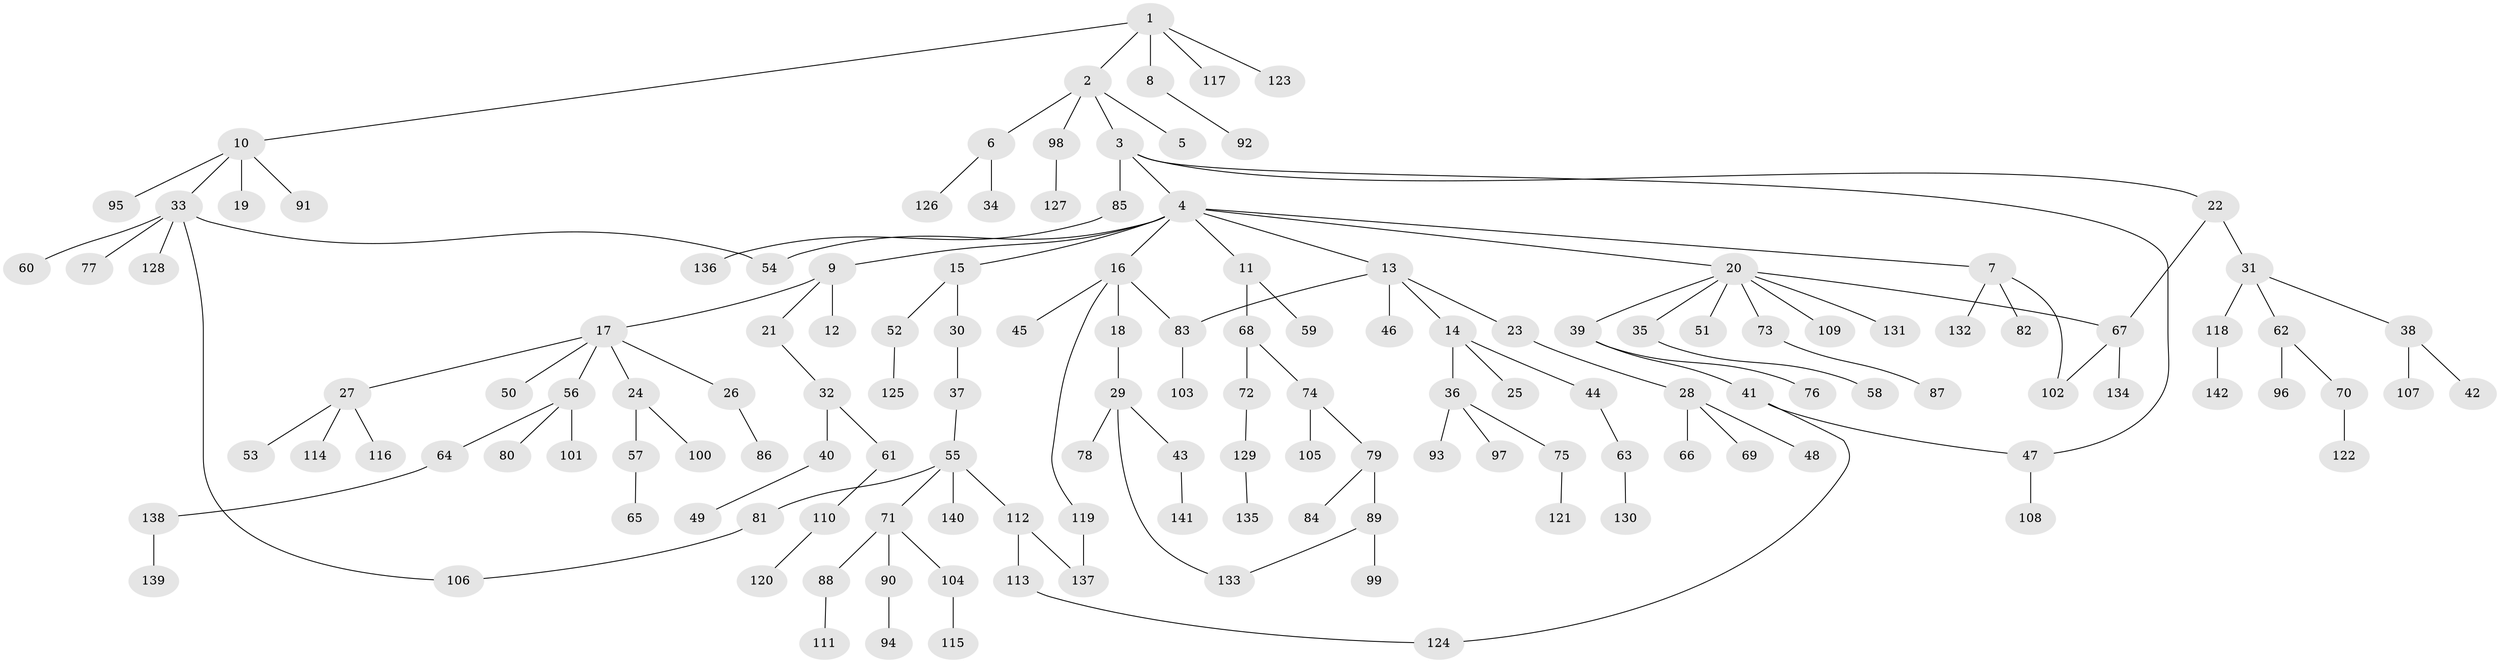 // Generated by graph-tools (version 1.1) at 2025/49/03/09/25 03:49:18]
// undirected, 142 vertices, 150 edges
graph export_dot {
graph [start="1"]
  node [color=gray90,style=filled];
  1;
  2;
  3;
  4;
  5;
  6;
  7;
  8;
  9;
  10;
  11;
  12;
  13;
  14;
  15;
  16;
  17;
  18;
  19;
  20;
  21;
  22;
  23;
  24;
  25;
  26;
  27;
  28;
  29;
  30;
  31;
  32;
  33;
  34;
  35;
  36;
  37;
  38;
  39;
  40;
  41;
  42;
  43;
  44;
  45;
  46;
  47;
  48;
  49;
  50;
  51;
  52;
  53;
  54;
  55;
  56;
  57;
  58;
  59;
  60;
  61;
  62;
  63;
  64;
  65;
  66;
  67;
  68;
  69;
  70;
  71;
  72;
  73;
  74;
  75;
  76;
  77;
  78;
  79;
  80;
  81;
  82;
  83;
  84;
  85;
  86;
  87;
  88;
  89;
  90;
  91;
  92;
  93;
  94;
  95;
  96;
  97;
  98;
  99;
  100;
  101;
  102;
  103;
  104;
  105;
  106;
  107;
  108;
  109;
  110;
  111;
  112;
  113;
  114;
  115;
  116;
  117;
  118;
  119;
  120;
  121;
  122;
  123;
  124;
  125;
  126;
  127;
  128;
  129;
  130;
  131;
  132;
  133;
  134;
  135;
  136;
  137;
  138;
  139;
  140;
  141;
  142;
  1 -- 2;
  1 -- 8;
  1 -- 10;
  1 -- 117;
  1 -- 123;
  2 -- 3;
  2 -- 5;
  2 -- 6;
  2 -- 98;
  3 -- 4;
  3 -- 22;
  3 -- 47;
  3 -- 85;
  4 -- 7;
  4 -- 9;
  4 -- 11;
  4 -- 13;
  4 -- 15;
  4 -- 16;
  4 -- 20;
  4 -- 54;
  6 -- 34;
  6 -- 126;
  7 -- 82;
  7 -- 132;
  7 -- 102;
  8 -- 92;
  9 -- 12;
  9 -- 17;
  9 -- 21;
  10 -- 19;
  10 -- 33;
  10 -- 91;
  10 -- 95;
  11 -- 59;
  11 -- 68;
  13 -- 14;
  13 -- 23;
  13 -- 46;
  13 -- 83;
  14 -- 25;
  14 -- 36;
  14 -- 44;
  15 -- 30;
  15 -- 52;
  16 -- 18;
  16 -- 45;
  16 -- 119;
  16 -- 83;
  17 -- 24;
  17 -- 26;
  17 -- 27;
  17 -- 50;
  17 -- 56;
  18 -- 29;
  20 -- 35;
  20 -- 39;
  20 -- 51;
  20 -- 67;
  20 -- 73;
  20 -- 109;
  20 -- 131;
  21 -- 32;
  22 -- 31;
  22 -- 67;
  23 -- 28;
  24 -- 57;
  24 -- 100;
  26 -- 86;
  27 -- 53;
  27 -- 114;
  27 -- 116;
  28 -- 48;
  28 -- 66;
  28 -- 69;
  29 -- 43;
  29 -- 78;
  29 -- 133;
  30 -- 37;
  31 -- 38;
  31 -- 62;
  31 -- 118;
  32 -- 40;
  32 -- 61;
  33 -- 54;
  33 -- 60;
  33 -- 77;
  33 -- 106;
  33 -- 128;
  35 -- 58;
  36 -- 75;
  36 -- 93;
  36 -- 97;
  37 -- 55;
  38 -- 42;
  38 -- 107;
  39 -- 41;
  39 -- 76;
  40 -- 49;
  41 -- 47;
  41 -- 124;
  43 -- 141;
  44 -- 63;
  47 -- 108;
  52 -- 125;
  55 -- 71;
  55 -- 81;
  55 -- 112;
  55 -- 140;
  56 -- 64;
  56 -- 80;
  56 -- 101;
  57 -- 65;
  61 -- 110;
  62 -- 70;
  62 -- 96;
  63 -- 130;
  64 -- 138;
  67 -- 102;
  67 -- 134;
  68 -- 72;
  68 -- 74;
  70 -- 122;
  71 -- 88;
  71 -- 90;
  71 -- 104;
  72 -- 129;
  73 -- 87;
  74 -- 79;
  74 -- 105;
  75 -- 121;
  79 -- 84;
  79 -- 89;
  81 -- 106;
  83 -- 103;
  85 -- 136;
  88 -- 111;
  89 -- 99;
  89 -- 133;
  90 -- 94;
  98 -- 127;
  104 -- 115;
  110 -- 120;
  112 -- 113;
  112 -- 137;
  113 -- 124;
  118 -- 142;
  119 -- 137;
  129 -- 135;
  138 -- 139;
}
